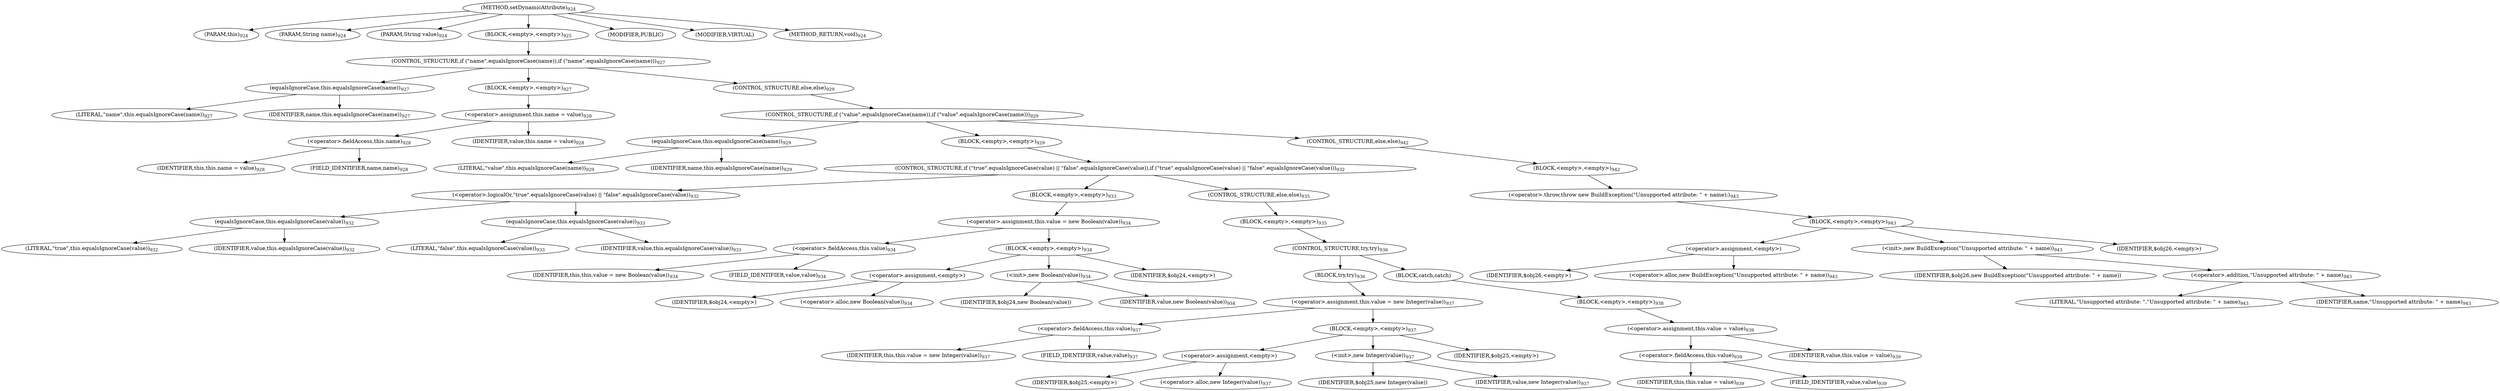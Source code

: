 digraph "setDynamicAttribute" {  
"1843" [label = <(METHOD,setDynamicAttribute)<SUB>924</SUB>> ]
"135" [label = <(PARAM,this)<SUB>924</SUB>> ]
"1844" [label = <(PARAM,String name)<SUB>924</SUB>> ]
"1845" [label = <(PARAM,String value)<SUB>924</SUB>> ]
"1846" [label = <(BLOCK,&lt;empty&gt;,&lt;empty&gt;)<SUB>925</SUB>> ]
"1847" [label = <(CONTROL_STRUCTURE,if (&quot;name&quot;.equalsIgnoreCase(name)),if (&quot;name&quot;.equalsIgnoreCase(name)))<SUB>927</SUB>> ]
"1848" [label = <(equalsIgnoreCase,this.equalsIgnoreCase(name))<SUB>927</SUB>> ]
"1849" [label = <(LITERAL,&quot;name&quot;,this.equalsIgnoreCase(name))<SUB>927</SUB>> ]
"1850" [label = <(IDENTIFIER,name,this.equalsIgnoreCase(name))<SUB>927</SUB>> ]
"1851" [label = <(BLOCK,&lt;empty&gt;,&lt;empty&gt;)<SUB>927</SUB>> ]
"1852" [label = <(&lt;operator&gt;.assignment,this.name = value)<SUB>928</SUB>> ]
"1853" [label = <(&lt;operator&gt;.fieldAccess,this.name)<SUB>928</SUB>> ]
"134" [label = <(IDENTIFIER,this,this.name = value)<SUB>928</SUB>> ]
"1854" [label = <(FIELD_IDENTIFIER,name,name)<SUB>928</SUB>> ]
"1855" [label = <(IDENTIFIER,value,this.name = value)<SUB>928</SUB>> ]
"1856" [label = <(CONTROL_STRUCTURE,else,else)<SUB>929</SUB>> ]
"1857" [label = <(CONTROL_STRUCTURE,if (&quot;value&quot;.equalsIgnoreCase(name)),if (&quot;value&quot;.equalsIgnoreCase(name)))<SUB>929</SUB>> ]
"1858" [label = <(equalsIgnoreCase,this.equalsIgnoreCase(name))<SUB>929</SUB>> ]
"1859" [label = <(LITERAL,&quot;value&quot;,this.equalsIgnoreCase(name))<SUB>929</SUB>> ]
"1860" [label = <(IDENTIFIER,name,this.equalsIgnoreCase(name))<SUB>929</SUB>> ]
"1861" [label = <(BLOCK,&lt;empty&gt;,&lt;empty&gt;)<SUB>929</SUB>> ]
"1862" [label = <(CONTROL_STRUCTURE,if (&quot;true&quot;.equalsIgnoreCase(value) || &quot;false&quot;.equalsIgnoreCase(value)),if (&quot;true&quot;.equalsIgnoreCase(value) || &quot;false&quot;.equalsIgnoreCase(value)))<SUB>932</SUB>> ]
"1863" [label = <(&lt;operator&gt;.logicalOr,&quot;true&quot;.equalsIgnoreCase(value) || &quot;false&quot;.equalsIgnoreCase(value))<SUB>932</SUB>> ]
"1864" [label = <(equalsIgnoreCase,this.equalsIgnoreCase(value))<SUB>932</SUB>> ]
"1865" [label = <(LITERAL,&quot;true&quot;,this.equalsIgnoreCase(value))<SUB>932</SUB>> ]
"1866" [label = <(IDENTIFIER,value,this.equalsIgnoreCase(value))<SUB>932</SUB>> ]
"1867" [label = <(equalsIgnoreCase,this.equalsIgnoreCase(value))<SUB>933</SUB>> ]
"1868" [label = <(LITERAL,&quot;false&quot;,this.equalsIgnoreCase(value))<SUB>933</SUB>> ]
"1869" [label = <(IDENTIFIER,value,this.equalsIgnoreCase(value))<SUB>933</SUB>> ]
"1870" [label = <(BLOCK,&lt;empty&gt;,&lt;empty&gt;)<SUB>933</SUB>> ]
"1871" [label = <(&lt;operator&gt;.assignment,this.value = new Boolean(value))<SUB>934</SUB>> ]
"1872" [label = <(&lt;operator&gt;.fieldAccess,this.value)<SUB>934</SUB>> ]
"136" [label = <(IDENTIFIER,this,this.value = new Boolean(value))<SUB>934</SUB>> ]
"1873" [label = <(FIELD_IDENTIFIER,value,value)<SUB>934</SUB>> ]
"1874" [label = <(BLOCK,&lt;empty&gt;,&lt;empty&gt;)<SUB>934</SUB>> ]
"1875" [label = <(&lt;operator&gt;.assignment,&lt;empty&gt;)> ]
"1876" [label = <(IDENTIFIER,$obj24,&lt;empty&gt;)> ]
"1877" [label = <(&lt;operator&gt;.alloc,new Boolean(value))<SUB>934</SUB>> ]
"1878" [label = <(&lt;init&gt;,new Boolean(value))<SUB>934</SUB>> ]
"1879" [label = <(IDENTIFIER,$obj24,new Boolean(value))> ]
"1880" [label = <(IDENTIFIER,value,new Boolean(value))<SUB>934</SUB>> ]
"1881" [label = <(IDENTIFIER,$obj24,&lt;empty&gt;)> ]
"1882" [label = <(CONTROL_STRUCTURE,else,else)<SUB>935</SUB>> ]
"1883" [label = <(BLOCK,&lt;empty&gt;,&lt;empty&gt;)<SUB>935</SUB>> ]
"1884" [label = <(CONTROL_STRUCTURE,try,try)<SUB>936</SUB>> ]
"1885" [label = <(BLOCK,try,try)<SUB>936</SUB>> ]
"1886" [label = <(&lt;operator&gt;.assignment,this.value = new Integer(value))<SUB>937</SUB>> ]
"1887" [label = <(&lt;operator&gt;.fieldAccess,this.value)<SUB>937</SUB>> ]
"137" [label = <(IDENTIFIER,this,this.value = new Integer(value))<SUB>937</SUB>> ]
"1888" [label = <(FIELD_IDENTIFIER,value,value)<SUB>937</SUB>> ]
"1889" [label = <(BLOCK,&lt;empty&gt;,&lt;empty&gt;)<SUB>937</SUB>> ]
"1890" [label = <(&lt;operator&gt;.assignment,&lt;empty&gt;)> ]
"1891" [label = <(IDENTIFIER,$obj25,&lt;empty&gt;)> ]
"1892" [label = <(&lt;operator&gt;.alloc,new Integer(value))<SUB>937</SUB>> ]
"1893" [label = <(&lt;init&gt;,new Integer(value))<SUB>937</SUB>> ]
"1894" [label = <(IDENTIFIER,$obj25,new Integer(value))> ]
"1895" [label = <(IDENTIFIER,value,new Integer(value))<SUB>937</SUB>> ]
"1896" [label = <(IDENTIFIER,$obj25,&lt;empty&gt;)> ]
"1897" [label = <(BLOCK,catch,catch)> ]
"1898" [label = <(BLOCK,&lt;empty&gt;,&lt;empty&gt;)<SUB>938</SUB>> ]
"1899" [label = <(&lt;operator&gt;.assignment,this.value = value)<SUB>939</SUB>> ]
"1900" [label = <(&lt;operator&gt;.fieldAccess,this.value)<SUB>939</SUB>> ]
"138" [label = <(IDENTIFIER,this,this.value = value)<SUB>939</SUB>> ]
"1901" [label = <(FIELD_IDENTIFIER,value,value)<SUB>939</SUB>> ]
"1902" [label = <(IDENTIFIER,value,this.value = value)<SUB>939</SUB>> ]
"1903" [label = <(CONTROL_STRUCTURE,else,else)<SUB>942</SUB>> ]
"1904" [label = <(BLOCK,&lt;empty&gt;,&lt;empty&gt;)<SUB>942</SUB>> ]
"1905" [label = <(&lt;operator&gt;.throw,throw new BuildException(&quot;Unsupported attribute: &quot; + name);)<SUB>943</SUB>> ]
"1906" [label = <(BLOCK,&lt;empty&gt;,&lt;empty&gt;)<SUB>943</SUB>> ]
"1907" [label = <(&lt;operator&gt;.assignment,&lt;empty&gt;)> ]
"1908" [label = <(IDENTIFIER,$obj26,&lt;empty&gt;)> ]
"1909" [label = <(&lt;operator&gt;.alloc,new BuildException(&quot;Unsupported attribute: &quot; + name))<SUB>943</SUB>> ]
"1910" [label = <(&lt;init&gt;,new BuildException(&quot;Unsupported attribute: &quot; + name))<SUB>943</SUB>> ]
"1911" [label = <(IDENTIFIER,$obj26,new BuildException(&quot;Unsupported attribute: &quot; + name))> ]
"1912" [label = <(&lt;operator&gt;.addition,&quot;Unsupported attribute: &quot; + name)<SUB>943</SUB>> ]
"1913" [label = <(LITERAL,&quot;Unsupported attribute: &quot;,&quot;Unsupported attribute: &quot; + name)<SUB>943</SUB>> ]
"1914" [label = <(IDENTIFIER,name,&quot;Unsupported attribute: &quot; + name)<SUB>943</SUB>> ]
"1915" [label = <(IDENTIFIER,$obj26,&lt;empty&gt;)> ]
"1916" [label = <(MODIFIER,PUBLIC)> ]
"1917" [label = <(MODIFIER,VIRTUAL)> ]
"1918" [label = <(METHOD_RETURN,void)<SUB>924</SUB>> ]
  "1843" -> "135" 
  "1843" -> "1844" 
  "1843" -> "1845" 
  "1843" -> "1846" 
  "1843" -> "1916" 
  "1843" -> "1917" 
  "1843" -> "1918" 
  "1846" -> "1847" 
  "1847" -> "1848" 
  "1847" -> "1851" 
  "1847" -> "1856" 
  "1848" -> "1849" 
  "1848" -> "1850" 
  "1851" -> "1852" 
  "1852" -> "1853" 
  "1852" -> "1855" 
  "1853" -> "134" 
  "1853" -> "1854" 
  "1856" -> "1857" 
  "1857" -> "1858" 
  "1857" -> "1861" 
  "1857" -> "1903" 
  "1858" -> "1859" 
  "1858" -> "1860" 
  "1861" -> "1862" 
  "1862" -> "1863" 
  "1862" -> "1870" 
  "1862" -> "1882" 
  "1863" -> "1864" 
  "1863" -> "1867" 
  "1864" -> "1865" 
  "1864" -> "1866" 
  "1867" -> "1868" 
  "1867" -> "1869" 
  "1870" -> "1871" 
  "1871" -> "1872" 
  "1871" -> "1874" 
  "1872" -> "136" 
  "1872" -> "1873" 
  "1874" -> "1875" 
  "1874" -> "1878" 
  "1874" -> "1881" 
  "1875" -> "1876" 
  "1875" -> "1877" 
  "1878" -> "1879" 
  "1878" -> "1880" 
  "1882" -> "1883" 
  "1883" -> "1884" 
  "1884" -> "1885" 
  "1884" -> "1897" 
  "1885" -> "1886" 
  "1886" -> "1887" 
  "1886" -> "1889" 
  "1887" -> "137" 
  "1887" -> "1888" 
  "1889" -> "1890" 
  "1889" -> "1893" 
  "1889" -> "1896" 
  "1890" -> "1891" 
  "1890" -> "1892" 
  "1893" -> "1894" 
  "1893" -> "1895" 
  "1897" -> "1898" 
  "1898" -> "1899" 
  "1899" -> "1900" 
  "1899" -> "1902" 
  "1900" -> "138" 
  "1900" -> "1901" 
  "1903" -> "1904" 
  "1904" -> "1905" 
  "1905" -> "1906" 
  "1906" -> "1907" 
  "1906" -> "1910" 
  "1906" -> "1915" 
  "1907" -> "1908" 
  "1907" -> "1909" 
  "1910" -> "1911" 
  "1910" -> "1912" 
  "1912" -> "1913" 
  "1912" -> "1914" 
}
